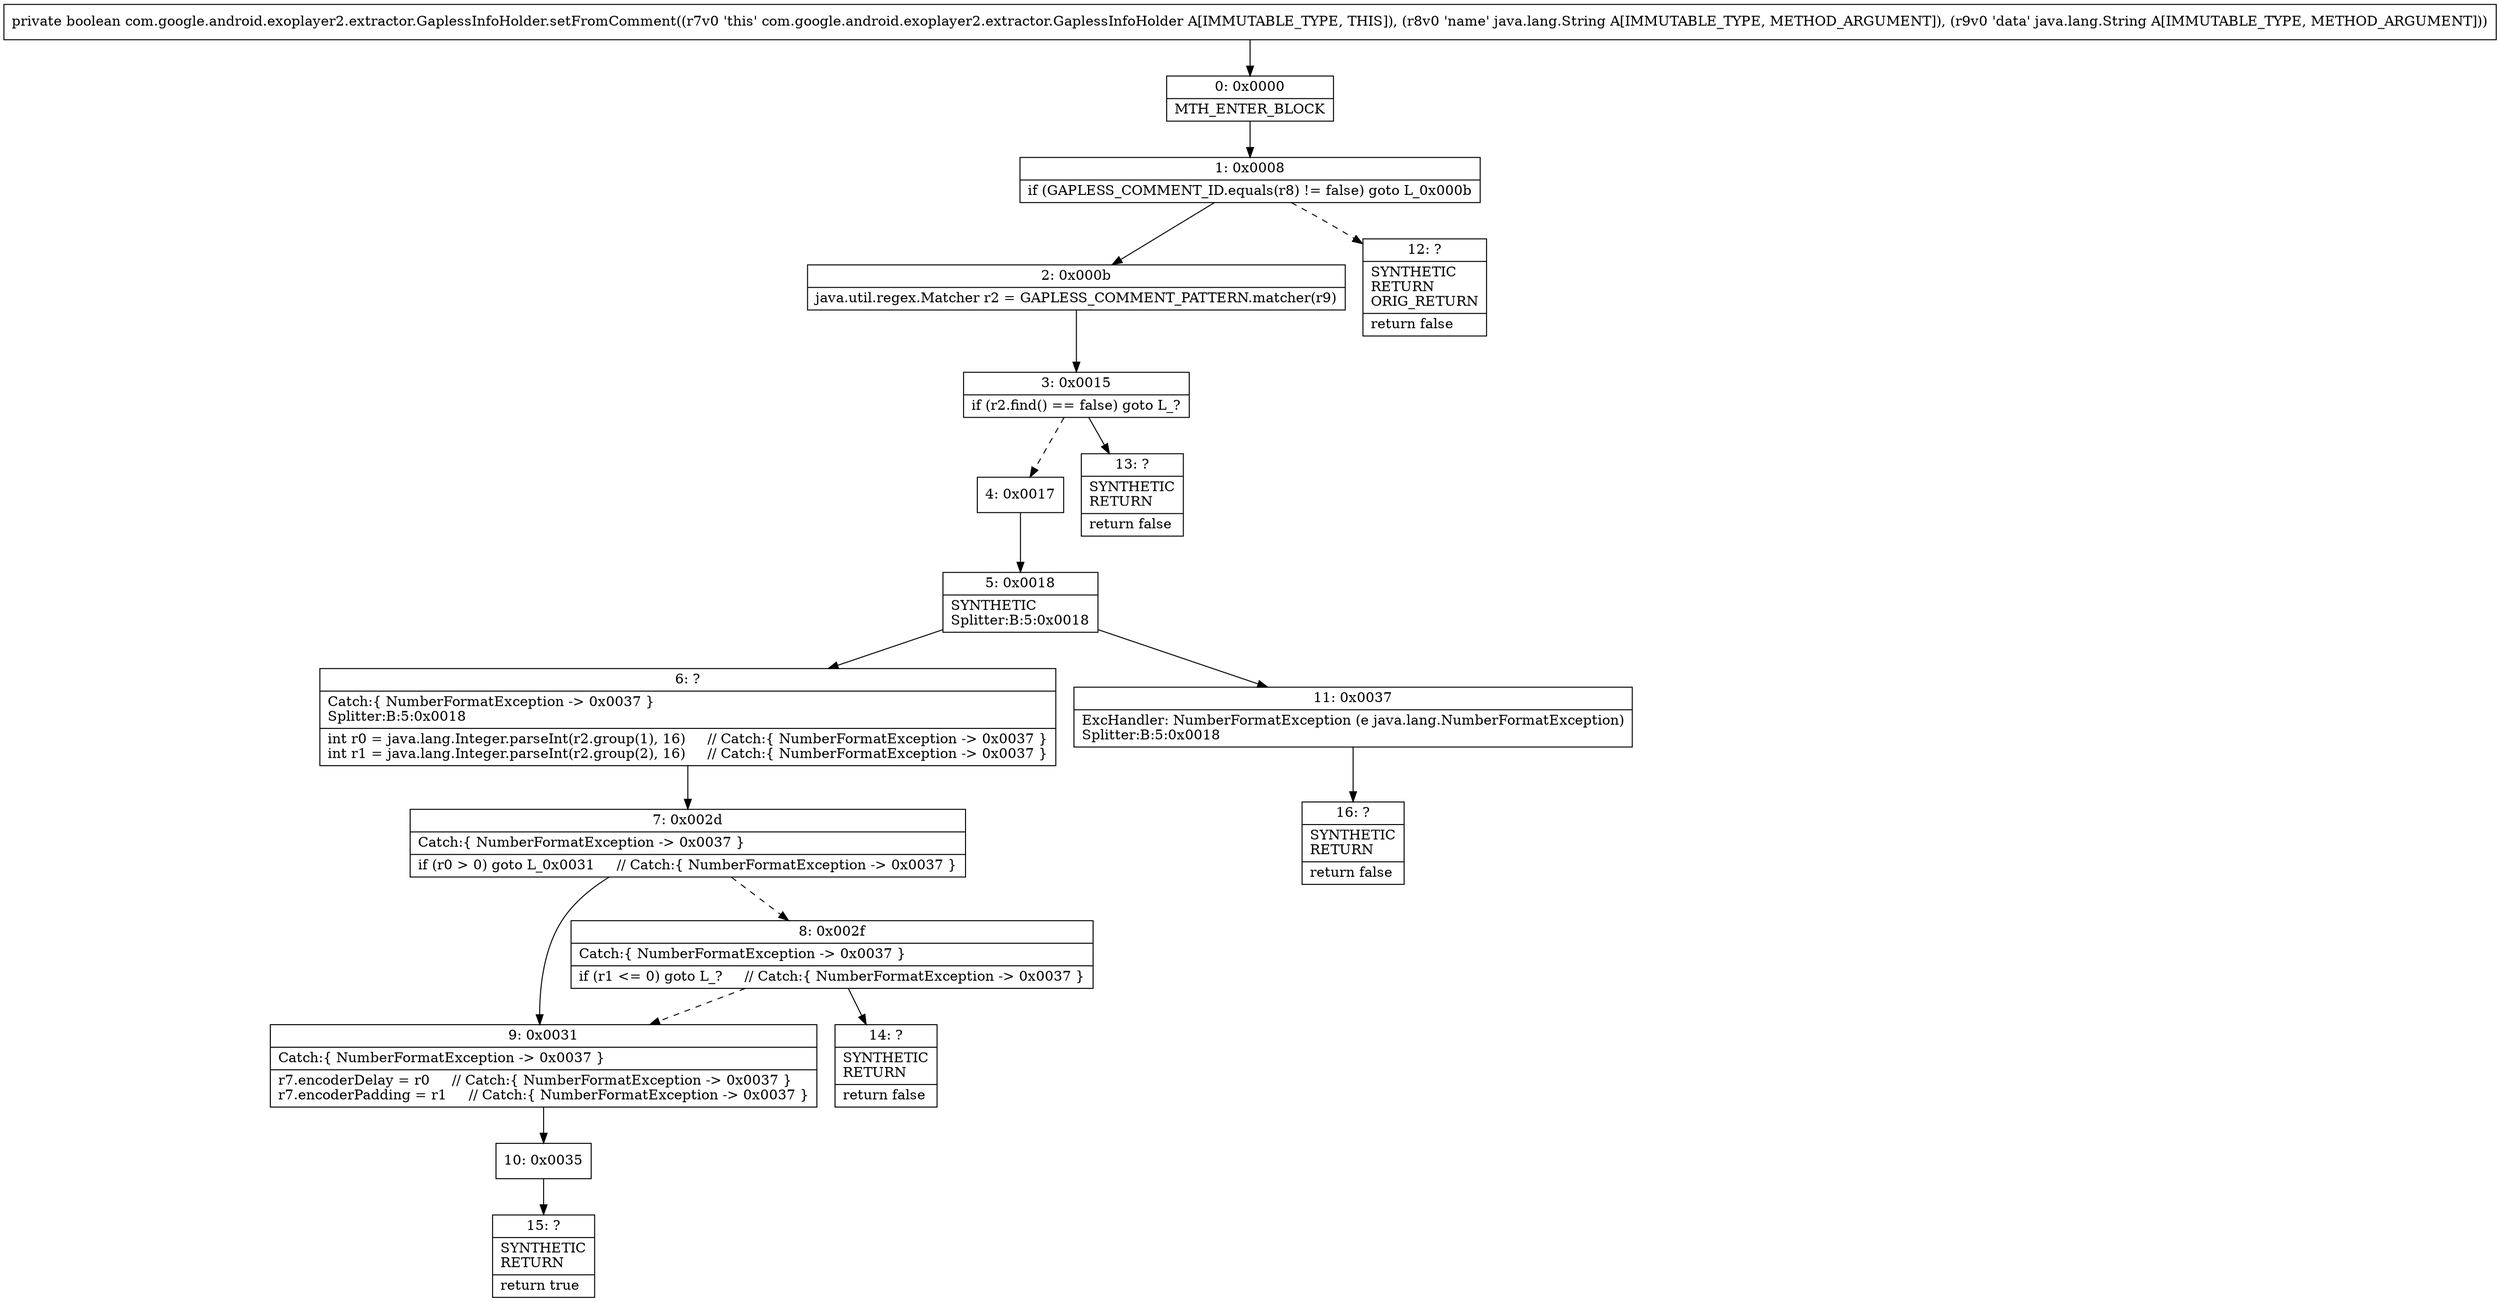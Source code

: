 digraph "CFG forcom.google.android.exoplayer2.extractor.GaplessInfoHolder.setFromComment(Ljava\/lang\/String;Ljava\/lang\/String;)Z" {
Node_0 [shape=record,label="{0\:\ 0x0000|MTH_ENTER_BLOCK\l}"];
Node_1 [shape=record,label="{1\:\ 0x0008|if (GAPLESS_COMMENT_ID.equals(r8) != false) goto L_0x000b\l}"];
Node_2 [shape=record,label="{2\:\ 0x000b|java.util.regex.Matcher r2 = GAPLESS_COMMENT_PATTERN.matcher(r9)\l}"];
Node_3 [shape=record,label="{3\:\ 0x0015|if (r2.find() == false) goto L_?\l}"];
Node_4 [shape=record,label="{4\:\ 0x0017}"];
Node_5 [shape=record,label="{5\:\ 0x0018|SYNTHETIC\lSplitter:B:5:0x0018\l}"];
Node_6 [shape=record,label="{6\:\ ?|Catch:\{ NumberFormatException \-\> 0x0037 \}\lSplitter:B:5:0x0018\l|int r0 = java.lang.Integer.parseInt(r2.group(1), 16)     \/\/ Catch:\{ NumberFormatException \-\> 0x0037 \}\lint r1 = java.lang.Integer.parseInt(r2.group(2), 16)     \/\/ Catch:\{ NumberFormatException \-\> 0x0037 \}\l}"];
Node_7 [shape=record,label="{7\:\ 0x002d|Catch:\{ NumberFormatException \-\> 0x0037 \}\l|if (r0 \> 0) goto L_0x0031     \/\/ Catch:\{ NumberFormatException \-\> 0x0037 \}\l}"];
Node_8 [shape=record,label="{8\:\ 0x002f|Catch:\{ NumberFormatException \-\> 0x0037 \}\l|if (r1 \<= 0) goto L_?     \/\/ Catch:\{ NumberFormatException \-\> 0x0037 \}\l}"];
Node_9 [shape=record,label="{9\:\ 0x0031|Catch:\{ NumberFormatException \-\> 0x0037 \}\l|r7.encoderDelay = r0     \/\/ Catch:\{ NumberFormatException \-\> 0x0037 \}\lr7.encoderPadding = r1     \/\/ Catch:\{ NumberFormatException \-\> 0x0037 \}\l}"];
Node_10 [shape=record,label="{10\:\ 0x0035}"];
Node_11 [shape=record,label="{11\:\ 0x0037|ExcHandler: NumberFormatException (e java.lang.NumberFormatException)\lSplitter:B:5:0x0018\l}"];
Node_12 [shape=record,label="{12\:\ ?|SYNTHETIC\lRETURN\lORIG_RETURN\l|return false\l}"];
Node_13 [shape=record,label="{13\:\ ?|SYNTHETIC\lRETURN\l|return false\l}"];
Node_14 [shape=record,label="{14\:\ ?|SYNTHETIC\lRETURN\l|return false\l}"];
Node_15 [shape=record,label="{15\:\ ?|SYNTHETIC\lRETURN\l|return true\l}"];
Node_16 [shape=record,label="{16\:\ ?|SYNTHETIC\lRETURN\l|return false\l}"];
MethodNode[shape=record,label="{private boolean com.google.android.exoplayer2.extractor.GaplessInfoHolder.setFromComment((r7v0 'this' com.google.android.exoplayer2.extractor.GaplessInfoHolder A[IMMUTABLE_TYPE, THIS]), (r8v0 'name' java.lang.String A[IMMUTABLE_TYPE, METHOD_ARGUMENT]), (r9v0 'data' java.lang.String A[IMMUTABLE_TYPE, METHOD_ARGUMENT])) }"];
MethodNode -> Node_0;
Node_0 -> Node_1;
Node_1 -> Node_2;
Node_1 -> Node_12[style=dashed];
Node_2 -> Node_3;
Node_3 -> Node_4[style=dashed];
Node_3 -> Node_13;
Node_4 -> Node_5;
Node_5 -> Node_6;
Node_5 -> Node_11;
Node_6 -> Node_7;
Node_7 -> Node_8[style=dashed];
Node_7 -> Node_9;
Node_8 -> Node_9[style=dashed];
Node_8 -> Node_14;
Node_9 -> Node_10;
Node_10 -> Node_15;
Node_11 -> Node_16;
}

